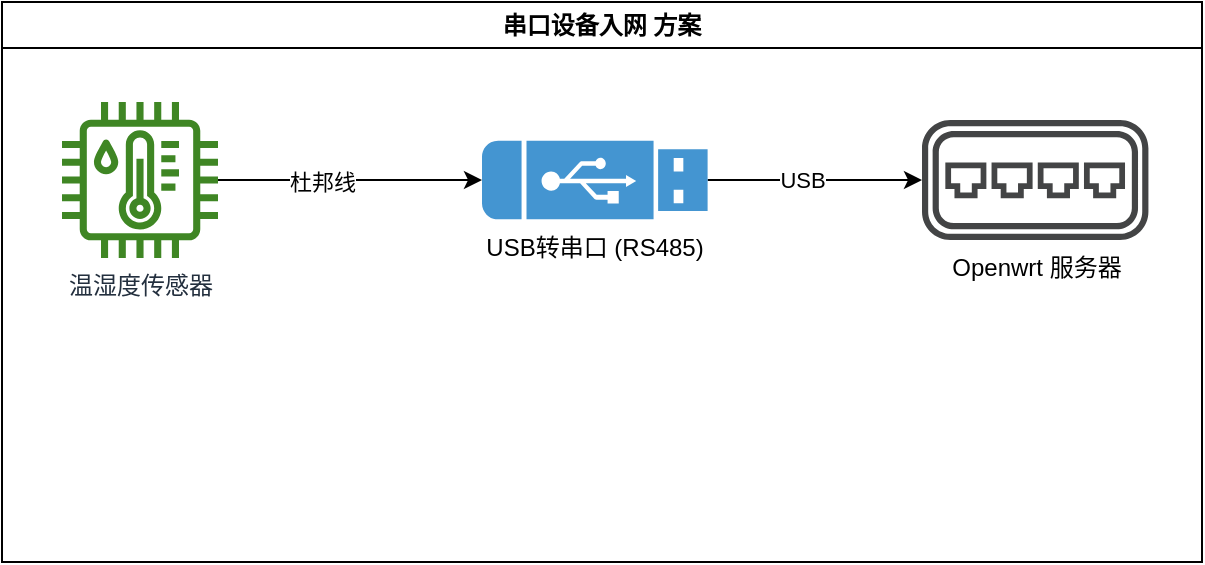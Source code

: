 <mxfile version="20.7.4" type="device"><diagram id="pBgdVzz6cUhTCSa60ECt" name="Page-1"><mxGraphModel dx="1674" dy="796" grid="1" gridSize="10" guides="1" tooltips="1" connect="1" arrows="1" fold="1" page="1" pageScale="1" pageWidth="850" pageHeight="1100" math="0" shadow="0"><root><mxCell id="0"/><mxCell id="1" parent="0"/><mxCell id="pjf8YgpSmqZLc3-hqXLb-1" value="Openwrt 服务器" style="sketch=0;pointerEvents=1;shadow=0;dashed=0;html=1;strokeColor=none;fillColor=#434445;aspect=fixed;labelPosition=center;verticalLabelPosition=bottom;verticalAlign=top;align=center;outlineConnect=0;shape=mxgraph.vvd.virtual_switch;" parent="1" vertex="1"><mxGeometry x="560" y="129" width="113.21" height="60" as="geometry"/></mxCell><mxCell id="pjf8YgpSmqZLc3-hqXLb-5" value="" style="edgeStyle=orthogonalEdgeStyle;rounded=0;orthogonalLoop=1;jettySize=auto;html=1;" parent="1" source="pjf8YgpSmqZLc3-hqXLb-4" target="pjf8YgpSmqZLc3-hqXLb-1" edge="1"><mxGeometry relative="1" as="geometry"/></mxCell><mxCell id="lgVGby5CCH9tyUOXlYpo-3" value="USB" style="edgeLabel;html=1;align=center;verticalAlign=middle;resizable=0;points=[];" parent="pjf8YgpSmqZLc3-hqXLb-5" vertex="1" connectable="0"><mxGeometry x="-0.325" relative="1" as="geometry"><mxPoint x="11" as="offset"/></mxGeometry></mxCell><mxCell id="pjf8YgpSmqZLc3-hqXLb-4" value="USB转串口 (RS485)" style="pointerEvents=1;shadow=0;dashed=0;html=1;strokeColor=none;fillColor=#4495D1;labelPosition=center;verticalLabelPosition=bottom;verticalAlign=top;align=center;outlineConnect=0;shape=mxgraph.veeam.usb;" parent="1" vertex="1"><mxGeometry x="340" y="139.4" width="112.8" height="39.2" as="geometry"/></mxCell><mxCell id="pjf8YgpSmqZLc3-hqXLb-29" style="edgeStyle=orthogonalEdgeStyle;rounded=0;orthogonalLoop=1;jettySize=auto;html=1;" parent="1" source="pjf8YgpSmqZLc3-hqXLb-28" target="pjf8YgpSmqZLc3-hqXLb-4" edge="1"><mxGeometry relative="1" as="geometry"/></mxCell><mxCell id="lgVGby5CCH9tyUOXlYpo-1" value="杜邦线" style="edgeLabel;html=1;align=center;verticalAlign=middle;resizable=0;points=[];" parent="pjf8YgpSmqZLc3-hqXLb-29" vertex="1" connectable="0"><mxGeometry x="-0.212" y="-1" relative="1" as="geometry"><mxPoint as="offset"/></mxGeometry></mxCell><mxCell id="pjf8YgpSmqZLc3-hqXLb-28" value="温湿度传感器" style="sketch=0;outlineConnect=0;fontColor=#232F3E;gradientColor=none;fillColor=#3F8624;strokeColor=none;dashed=0;verticalLabelPosition=bottom;verticalAlign=top;align=center;html=1;fontSize=12;fontStyle=0;aspect=fixed;pointerEvents=1;shape=mxgraph.aws4.iot_thing_temperature_humidity_sensor;" parent="1" vertex="1"><mxGeometry x="130" y="120" width="78" height="78" as="geometry"/></mxCell><mxCell id="pjf8YgpSmqZLc3-hqXLb-30" value="串口设备入网 方案" style="swimlane;whiteSpace=wrap;html=1;" parent="1" vertex="1"><mxGeometry x="100" y="70" width="600" height="280" as="geometry"/></mxCell></root></mxGraphModel></diagram></mxfile>